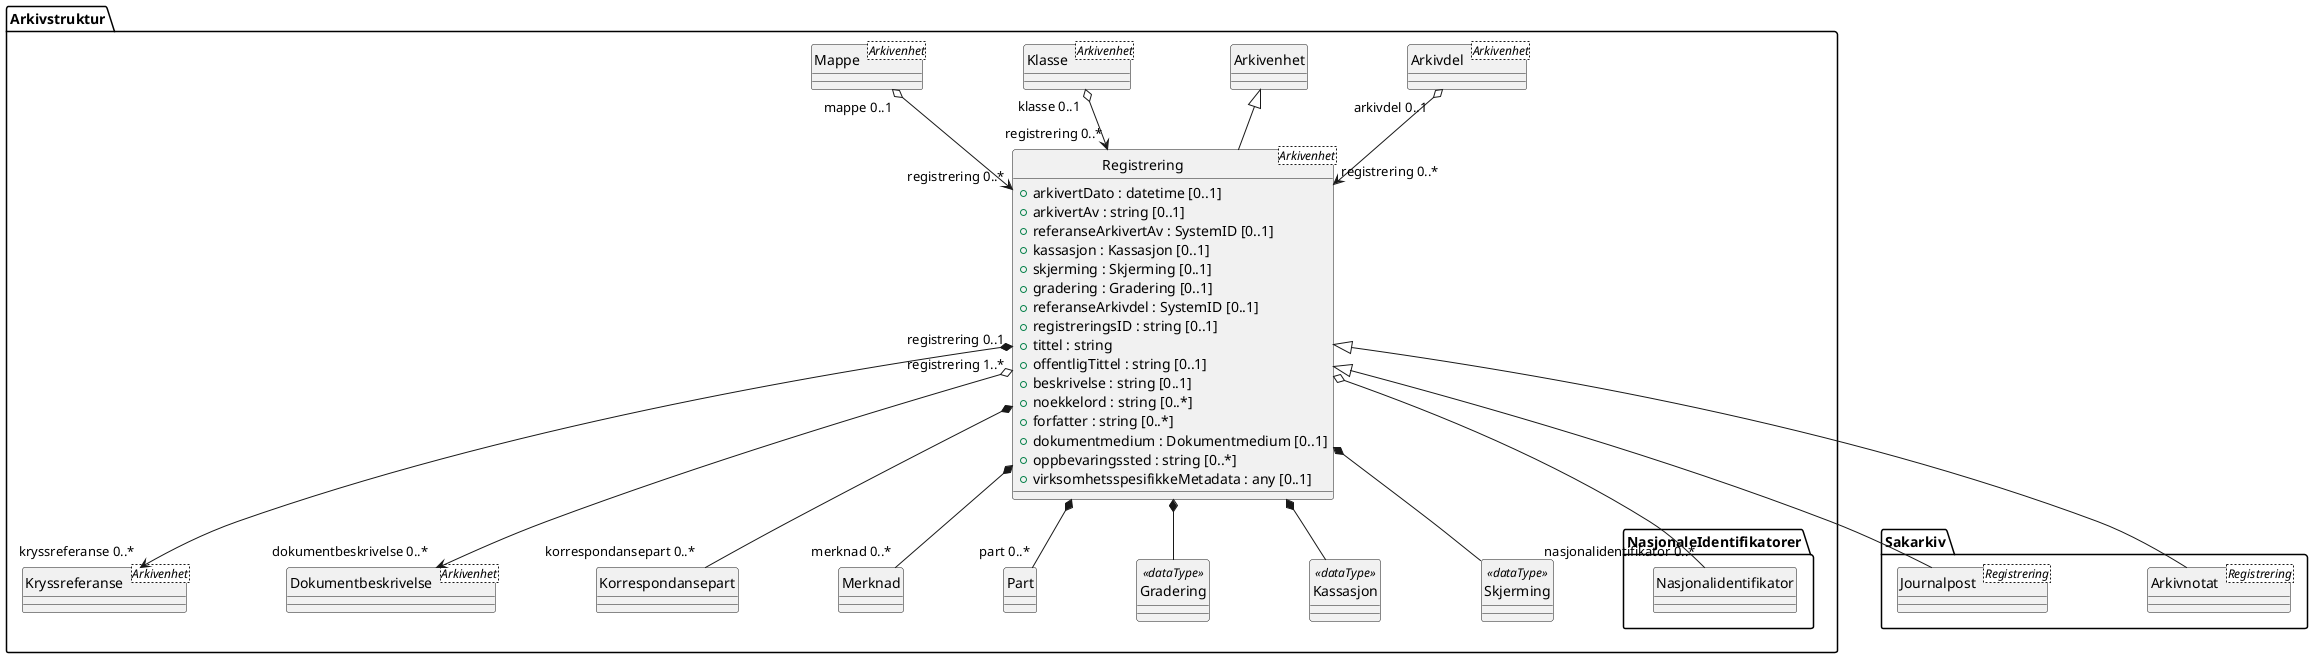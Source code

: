 @startuml
skinparam nodesep 100
hide circle
class Arkivstruktur.Registrering <Arkivenhet> {
  +arkivertDato : datetime [0..1]
  +arkivertAv : string [0..1]
  +referanseArkivertAv : SystemID [0..1]
  +kassasjon : Kassasjon [0..1]
  +skjerming : Skjerming [0..1]
  +gradering : Gradering [0..1]
  +referanseArkivdel : SystemID [0..1]
  +registreringsID : string [0..1]
  +tittel : string
  +offentligTittel : string [0..1]
  +beskrivelse : string [0..1]
  +noekkelord : string [0..*]
  +forfatter : string [0..*]
  +dokumentmedium : Dokumentmedium [0..1]
  +oppbevaringssted : string [0..*]
  +virksomhetsspesifikkeMetadata : any [0..1]
}
class Arkivstruktur.Arkivdel <Arkivenhet> {
}
Arkivstruktur.Arkivdel "arkivdel 0..1" o--> "registrering 0..*" Arkivstruktur.Registrering
class Arkivstruktur.Arkivenhet {
}
Arkivstruktur.Arkivenhet <|-- Arkivstruktur.Registrering
class Arkivstruktur.Klasse <Arkivenhet> {
}
Arkivstruktur.Klasse "klasse 0..1" o--> "registrering 0..*" Arkivstruktur.Registrering
class Arkivstruktur.Mappe <Arkivenhet> {
}
Arkivstruktur.Mappe "mappe 0..1" o--> "registrering 0..*" Arkivstruktur.Registrering
class Arkivstruktur.Kryssreferanse <Arkivenhet> {
}
Arkivstruktur.Registrering "registrering 0..1" *--> "kryssreferanse 0..*" Arkivstruktur.Kryssreferanse
class Arkivstruktur.Dokumentbeskrivelse <Arkivenhet> {
}
Arkivstruktur.Registrering "registrering 1..*" o--> "dokumentbeskrivelse 0..*" Arkivstruktur.Dokumentbeskrivelse
class Arkivstruktur.Korrespondansepart {
}
Arkivstruktur.Registrering *-- "korrespondansepart 0..*" Arkivstruktur.Korrespondansepart
class Arkivstruktur.Merknad {
}
Arkivstruktur.Registrering *-- "merknad 0..*" Arkivstruktur.Merknad
class Arkivstruktur.Part {
}
Arkivstruktur.Registrering *-- "part 0..*" Arkivstruktur.Part
class Arkivstruktur.Gradering <<dataType>> {
}
Arkivstruktur.Registrering *-- Arkivstruktur.Gradering
class Arkivstruktur.Kassasjon <<dataType>> {
}
Arkivstruktur.Registrering *-- Arkivstruktur.Kassasjon
class Arkivstruktur.Skjerming <<dataType>> {
}
Arkivstruktur.Registrering *-- Arkivstruktur.Skjerming
class Sakarkiv.Arkivnotat <Registrering> {
}
Arkivstruktur.Registrering <|-- Sakarkiv.Arkivnotat
class Sakarkiv.Journalpost <Registrering> {
}
Arkivstruktur.Registrering <|-- Sakarkiv.Journalpost
class Arkivstruktur.NasjonaleIdentifikatorer.Nasjonalidentifikator {
}
Arkivstruktur.Registrering o-- "nasjonalidentifikator 0..*" Arkivstruktur.NasjonaleIdentifikatorer.Nasjonalidentifikator
@enduml
